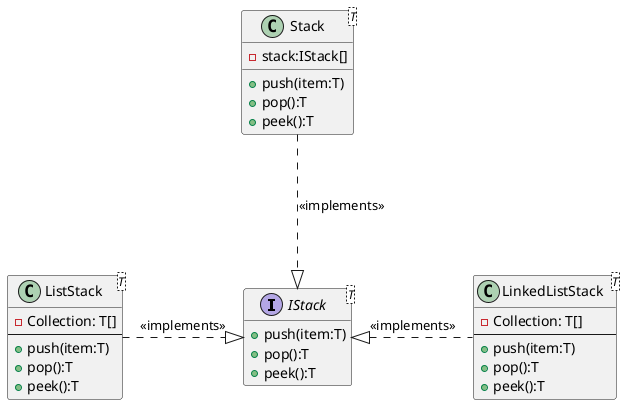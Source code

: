 @startuml

interface IStack<T>{
    +push(item:T)
    +pop():T
    +peek():T
}

class LinkedListStack<T>{
    -Collection: T[]
    --
    +push(item:T)
    +pop():T
    +peek():T
}

class ListStack<T>{
    -Collection: T[]
    --
    +push(item:T)
    +pop():T
    +peek():T
}

class Stack<T>{
    -stack:IStack[]
    +push(item:T)
    +pop():T
    +peek():T
}
 
LinkedListStack -.l-|> IStack : <<implements>>
ListStack -.r-|> IStack : <<implements>>
Stack -.d-|> IStack : <<implements>>

hide empty members
@enduml